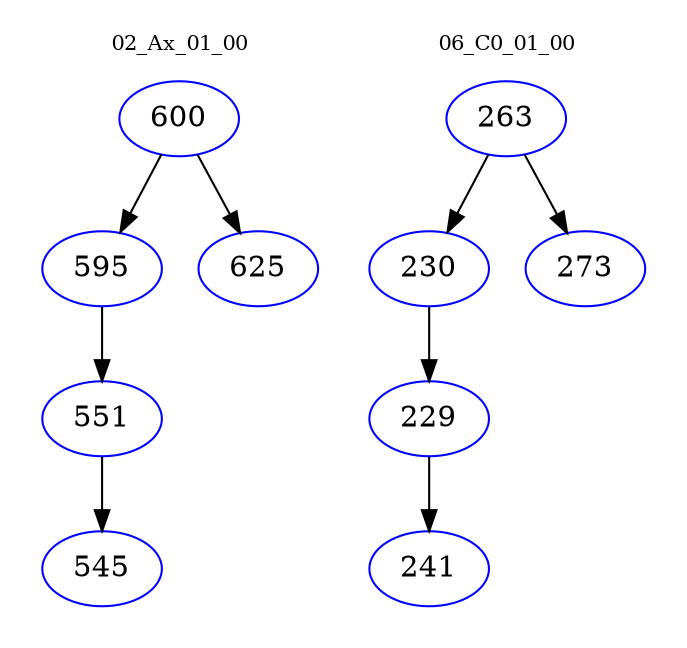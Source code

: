 digraph{
subgraph cluster_0 {
color = white
label = "02_Ax_01_00";
fontsize=10;
T0_600 [label="600", color="blue"]
T0_600 -> T0_595 [color="black"]
T0_595 [label="595", color="blue"]
T0_595 -> T0_551 [color="black"]
T0_551 [label="551", color="blue"]
T0_551 -> T0_545 [color="black"]
T0_545 [label="545", color="blue"]
T0_600 -> T0_625 [color="black"]
T0_625 [label="625", color="blue"]
}
subgraph cluster_1 {
color = white
label = "06_C0_01_00";
fontsize=10;
T1_263 [label="263", color="blue"]
T1_263 -> T1_230 [color="black"]
T1_230 [label="230", color="blue"]
T1_230 -> T1_229 [color="black"]
T1_229 [label="229", color="blue"]
T1_229 -> T1_241 [color="black"]
T1_241 [label="241", color="blue"]
T1_263 -> T1_273 [color="black"]
T1_273 [label="273", color="blue"]
}
}
